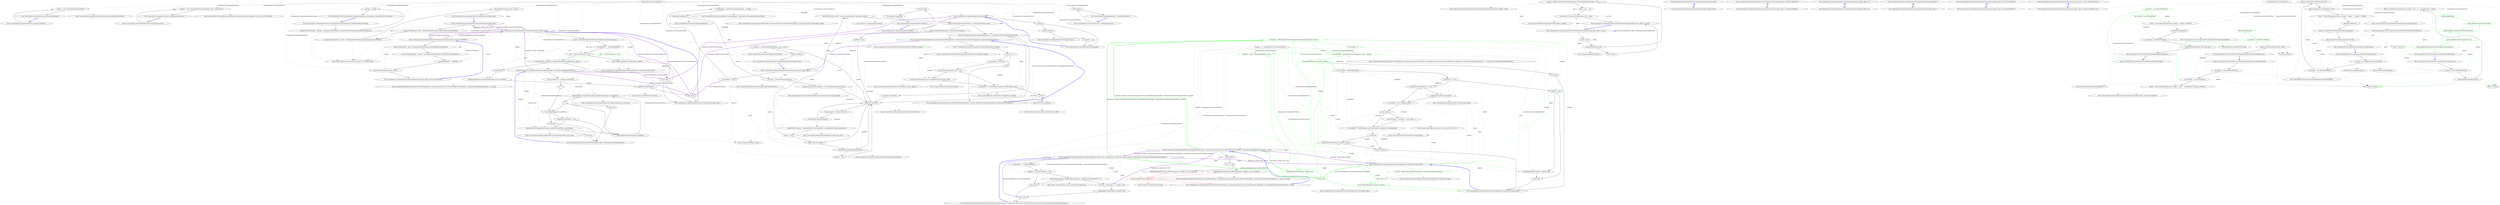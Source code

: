 digraph  {
n118 [label="CommandLine.CommandLineParser", span=""];
n0 [label="Entry CommandLine.CommandLineParser.CommandLineParser()", span="46-46", cluster="CommandLine.CommandLineParser.CommandLineParser()"];
n1 [label="_settings = new CommandLineParserSettings()", span="48-48", cluster="CommandLine.CommandLineParser.CommandLineParser()"];
n2 [label="Exit CommandLine.CommandLineParser.CommandLineParser()", span="46-46", cluster="CommandLine.CommandLineParser.CommandLineParser()"];
n3 [label="Entry CommandLine.CommandLineParserSettings.CommandLineParserSettings()", span="52-52", cluster="CommandLine.CommandLineParserSettings.CommandLineParserSettings()"];
n4 [label="Entry CommandLine.CommandLineParser.CommandLineParser(bool)", span="52-52", cluster="CommandLine.CommandLineParser.CommandLineParser(bool)"];
n5 [label="_settings = new CommandLineParserSettings(false, false, Console.Error)", span="54-54", cluster="CommandLine.CommandLineParser.CommandLineParser(bool)"];
n6 [label="Exit CommandLine.CommandLineParser.CommandLineParser(bool)", span="52-52", cluster="CommandLine.CommandLineParser.CommandLineParser(bool)"];
n7 [label="Entry CommandLine.CommandLineParserSettings.CommandLineParserSettings(bool, bool, System.IO.TextWriter)", span="112-112", cluster="CommandLine.CommandLineParserSettings.CommandLineParserSettings(bool, bool, System.IO.TextWriter)"];
n8 [label="Entry CommandLine.CommandLineParser.CommandLineParser(CommandLine.CommandLineParserSettings)", span="63-63", cluster="CommandLine.CommandLineParser.CommandLineParser(CommandLine.CommandLineParserSettings)"];
n9 [label="Assumes.NotNull(settings, ''settings'', SR.ArgumentNullException_CommandLineParserSettingsInstanceCannotBeNull)", span="65-65", cluster="CommandLine.CommandLineParser.CommandLineParser(CommandLine.CommandLineParserSettings)"];
n10 [label="_settings = settings", span="66-66", cluster="CommandLine.CommandLineParser.CommandLineParser(CommandLine.CommandLineParserSettings)"];
n12 [label="Entry CommandLine.Internal.Assumes.NotNull<T>(T, string, string)", span="52-52", cluster="CommandLine.Internal.Assumes.NotNull<T>(T, string, string)"];
n11 [label="Exit CommandLine.CommandLineParser.CommandLineParser(CommandLine.CommandLineParserSettings)", span="63-63", cluster="CommandLine.CommandLineParser.CommandLineParser(CommandLine.CommandLineParserSettings)"];
n13 [label="Entry CommandLine.CommandLineParser.ParseArguments(string[], object)", span="87-87", cluster="CommandLine.CommandLineParser.ParseArguments(string[], object)"];
n14 [label="Assumes.NotNull(args, ''args'', SR.ArgumentNullException_ArgsStringArrayCannotBeNull)", span="89-89", cluster="CommandLine.CommandLineParser.ParseArguments(string[], object)"];
n15 [label="Assumes.NotNull(options, ''options'', SR.ArgumentNullException_OptionsInstanceCannotBeNull)", span="90-90", cluster="CommandLine.CommandLineParser.ParseArguments(string[], object)"];
n16 [label="return DoParseArguments(args, options);", span="92-92", cluster="CommandLine.CommandLineParser.ParseArguments(string[], object)"];
n17 [label="Exit CommandLine.CommandLineParser.ParseArguments(string[], object)", span="87-87", cluster="CommandLine.CommandLineParser.ParseArguments(string[], object)"];
n18 [label="Entry CommandLine.CommandLineParser.DoParseArguments(string[], object)", span="117-117", cluster="CommandLine.CommandLineParser.DoParseArguments(string[], object)"];
n19 [label="Entry CommandLine.CommandLineParser.ParseArguments(string[], object, System.IO.TextWriter)", span="108-108", cluster="CommandLine.CommandLineParser.ParseArguments(string[], object, System.IO.TextWriter)"];
n20 [label="Assumes.NotNull(args, ''args'', SR.ArgumentNullException_ArgsStringArrayCannotBeNull)", span="110-110", cluster="CommandLine.CommandLineParser.ParseArguments(string[], object, System.IO.TextWriter)"];
n21 [label="Assumes.NotNull(options, ''options'', SR.ArgumentNullException_OptionsInstanceCannotBeNull)", span="111-111", cluster="CommandLine.CommandLineParser.ParseArguments(string[], object, System.IO.TextWriter)"];
n22 [label="_settings.HelpWriter = helpWriter", span="113-113", cluster="CommandLine.CommandLineParser.ParseArguments(string[], object, System.IO.TextWriter)"];
n23 [label="return DoParseArguments(args, options);", span="114-114", cluster="CommandLine.CommandLineParser.ParseArguments(string[], object, System.IO.TextWriter)"];
n24 [label="Exit CommandLine.CommandLineParser.ParseArguments(string[], object, System.IO.TextWriter)", span="108-108", cluster="CommandLine.CommandLineParser.ParseArguments(string[], object, System.IO.TextWriter)"];
n25 [label="var pair = ReflectionUtil.RetrieveMethod<HelpOptionAttribute>(options)", span="119-119", cluster="CommandLine.CommandLineParser.DoParseArguments(string[], object)"];
n28 [label="ParseHelp(args, pair.Right) || !DoParseArgumentsUsingVerbs(args, options)", span="125-125", cluster="CommandLine.CommandLineParser.DoParseArguments(string[], object)"];
n30 [label="HelpOptionAttribute.InvokeMethod(options, pair, out helpText)", span="128-128", cluster="CommandLine.CommandLineParser.DoParseArguments(string[], object)"];
n34 [label="return DoParseArgumentsUsingVerbs(args, options);", span="135-135", cluster="CommandLine.CommandLineParser.DoParseArguments(string[], object)"];
n26 [label="var helpWriter = _settings.HelpWriter", span="120-120", cluster="CommandLine.CommandLineParser.DoParseArguments(string[], object)"];
n36 [label="Entry CommandLine.Internal.ReflectionUtil.RetrieveMethod<TAttribute>(object)", span="70-70", cluster="CommandLine.Internal.ReflectionUtil.RetrieveMethod<TAttribute>(object)"];
n27 [label="pair != null && helpWriter != null", span="122-122", cluster="CommandLine.CommandLineParser.DoParseArguments(string[], object)"];
n31 [label="helpWriter.Write(helpText)", span="129-129", cluster="CommandLine.CommandLineParser.DoParseArguments(string[], object)"];
n29 [label="string helpText", span="127-127", cluster="CommandLine.CommandLineParser.DoParseArguments(string[], object)"];
n33 [label="return true;", span="132-132", cluster="CommandLine.CommandLineParser.DoParseArguments(string[], object)"];
n37 [label="Entry CommandLine.CommandLineParser.ParseHelp(string[], CommandLine.HelpOptionAttribute)", span="180-180", cluster="CommandLine.CommandLineParser.ParseHelp(string[], CommandLine.HelpOptionAttribute)"];
n38 [label="Entry CommandLine.CommandLineParser.DoParseArgumentsUsingVerbs(string[], object)", span="58-58", cluster="CommandLine.CommandLineParser.DoParseArgumentsUsingVerbs(string[], object)"];
n39 [label="Entry CommandLine.HelpOptionAttribute.InvokeMethod(object, CommandLine.Internal.Pair<System.Reflection.MethodInfo, CommandLine.HelpOptionAttribute>, out string)", span="103-103", cluster="CommandLine.HelpOptionAttribute.InvokeMethod(object, CommandLine.Internal.Pair<System.Reflection.MethodInfo, CommandLine.HelpOptionAttribute>, out string)"];
n32 [label="return false;", span="130-130", cluster="CommandLine.CommandLineParser.DoParseArguments(string[], object)"];
n40 [label="Entry System.IO.TextWriter.Write(string)", span="0-0", cluster="System.IO.TextWriter.Write(string)"];
n35 [label="Exit CommandLine.CommandLineParser.DoParseArguments(string[], object)", span="117-117", cluster="CommandLine.CommandLineParser.DoParseArguments(string[], object)"];
n41 [label="Entry CommandLine.CommandLineParser.DoParseArgumentsCore(string[], object)", span="138-138", cluster="CommandLine.CommandLineParser.DoParseArgumentsCore(string[], object)"];
n42 [label="bool hadError = false", span="140-140", cluster="CommandLine.CommandLineParser.DoParseArgumentsCore(string[], object)"];
n43 [label="var optionMap = OptionInfo.CreateMap(options, _settings)", span="141-141", cluster="CommandLine.CommandLineParser.DoParseArgumentsCore(string[], object)"];
n45 [label="var target = new TargetWrapper(options)", span="143-143", cluster="CommandLine.CommandLineParser.DoParseArgumentsCore(string[], object)"];
n46 [label="IArgumentEnumerator arguments = new StringArrayEnumerator(args)", span="145-145", cluster="CommandLine.CommandLineParser.DoParseArgumentsCore(string[], object)"];
n52 [label="Internal.ParserState result = parser.Parse(arguments, optionMap, options)", span="154-154", cluster="CommandLine.CommandLineParser.DoParseArgumentsCore(string[], object)"];
n54 [label="SetParserStateIfNeeded(options, parser.PostParsingState)", span="157-157", cluster="CommandLine.CommandLineParser.DoParseArgumentsCore(string[], object)"];
n61 [label="hadError |= !optionMap.EnforceRules()", span="175-175", cluster="CommandLine.CommandLineParser.DoParseArgumentsCore(string[], object)"];
n44 [label="optionMap.SetDefaults()", span="142-142", cluster="CommandLine.CommandLineParser.DoParseArgumentsCore(string[], object)"];
n64 [label="Entry CommandLine.Internal.OptionInfo.CreateMap(object, CommandLine.CommandLineParserSettings)", span="73-73", cluster="CommandLine.Internal.OptionInfo.CreateMap(object, CommandLine.CommandLineParserSettings)"];
n65 [label="Entry CommandLine.Internal.OptionMap.SetDefaults()", span="120-120", cluster="CommandLine.Internal.OptionMap.SetDefaults()"];
n66 [label="Entry CommandLine.Internal.TargetWrapper.TargetWrapper(object)", span="43-43", cluster="CommandLine.Internal.TargetWrapper.TargetWrapper(object)"];
n58 [label="target.IsValueListDefined", span="165-165", cluster="CommandLine.CommandLineParser.DoParseArgumentsCore(string[], object)"];
n59 [label="!target.AddValueItemIfAllowed(argument)", span="167-167", cluster="CommandLine.CommandLineParser.DoParseArgumentsCore(string[], object)"];
n47 [label="arguments.MoveNext()", span="146-146", cluster="CommandLine.CommandLineParser.DoParseArgumentsCore(string[], object)"];
n67 [label="Entry CommandLine.Internal.StringArrayEnumerator.StringArrayEnumerator(string[])", span="47-47", cluster="CommandLine.Internal.StringArrayEnumerator.StringArrayEnumerator(string[])"];
n48 [label="string argument = arguments.Current", span="148-148", cluster="CommandLine.CommandLineParser.DoParseArgumentsCore(string[], object)"];
n57 [label="arguments.MoveNext()", span="163-163", cluster="CommandLine.CommandLineParser.DoParseArgumentsCore(string[], object)"];
n68 [label="Entry CommandLine.Internal.IArgumentEnumerator.MoveNext()", span="48-48", cluster="CommandLine.Internal.IArgumentEnumerator.MoveNext()"];
n49 [label="!string.IsNullOrEmpty(argument)", span="149-149", cluster="CommandLine.CommandLineParser.DoParseArgumentsCore(string[], object)"];
n50 [label="ArgumentParser parser = ArgumentParser.Create(argument, _settings.IgnoreUnknownArguments)", span="151-151", cluster="CommandLine.CommandLineParser.DoParseArgumentsCore(string[], object)"];
n69 [label="Entry string.IsNullOrEmpty(string)", span="0-0", cluster="string.IsNullOrEmpty(string)"];
n51 [label="parser != null", span="152-152", cluster="CommandLine.CommandLineParser.DoParseArgumentsCore(string[], object)"];
n70 [label="Entry CommandLine.Internal.ArgumentParser.Create(string, bool)", span="57-57", cluster="CommandLine.Internal.ArgumentParser.Create(string, bool)"];
n53 [label="(result & Internal.ParserState.Failure) == Internal.ParserState.Failure", span="155-155", cluster="CommandLine.CommandLineParser.DoParseArgumentsCore(string[], object)"];
n71 [label="Entry CommandLine.Internal.ArgumentParser.Parse(CommandLine.Internal.IArgumentEnumerator, CommandLine.Internal.OptionMap, object)", span="48-48", cluster="CommandLine.Internal.ArgumentParser.Parse(CommandLine.Internal.IArgumentEnumerator, CommandLine.Internal.OptionMap, object)"];
n56 [label="(result & Internal.ParserState.MoveOnNextElement) == Internal.ParserState.MoveOnNextElement", span="162-162", cluster="CommandLine.CommandLineParser.DoParseArgumentsCore(string[], object)"];
n55 [label="hadError = true", span="158-158", cluster="CommandLine.CommandLineParser.DoParseArgumentsCore(string[], object)"];
n72 [label="Entry CommandLine.CommandLineParser.SetParserStateIfNeeded(object, System.Collections.Generic.IEnumerable<CommandLine.ParsingError>)", span="206-206", cluster="CommandLine.CommandLineParser.SetParserStateIfNeeded(object, System.Collections.Generic.IEnumerable<CommandLine.ParsingError>)"];
n60 [label="hadError = true", span="169-169", cluster="CommandLine.CommandLineParser.DoParseArgumentsCore(string[], object)"];
n73 [label="Entry CommandLine.Internal.TargetWrapper.AddValueItemIfAllowed(string)", span="55-55", cluster="CommandLine.Internal.TargetWrapper.AddValueItemIfAllowed(string)"];
n62 [label="return !hadError;", span="177-177", cluster="CommandLine.CommandLineParser.DoParseArgumentsCore(string[], object)"];
n74 [label="Entry CommandLine.Internal.OptionMap.EnforceRules()", span="115-115", cluster="CommandLine.Internal.OptionMap.EnforceRules()"];
n63 [label="Exit CommandLine.CommandLineParser.DoParseArgumentsCore(string[], object)", span="138-138", cluster="CommandLine.CommandLineParser.DoParseArgumentsCore(string[], object)"];
n75 [label="bool caseSensitive = _settings.CaseSensitive", span="182-182", cluster="CommandLine.CommandLineParser.ParseHelp(string[], CommandLine.HelpOptionAttribute)"];
n77 [label="i < args.Length", span="184-184", cluster="CommandLine.CommandLineParser.ParseHelp(string[], CommandLine.HelpOptionAttribute)"];
n78 [label="helpOption.ShortName != null", span="186-186", cluster="CommandLine.CommandLineParser.ParseHelp(string[], CommandLine.HelpOptionAttribute)"];
n79 [label="ArgumentParser.CompareShort(args[i], helpOption.ShortName, caseSensitive)", span="188-188", cluster="CommandLine.CommandLineParser.ParseHelp(string[], CommandLine.HelpOptionAttribute)"];
n81 [label="!string.IsNullOrEmpty(helpOption.LongName)", span="194-194", cluster="CommandLine.CommandLineParser.ParseHelp(string[], CommandLine.HelpOptionAttribute)"];
n82 [label="ArgumentParser.CompareLong(args[i], helpOption.LongName, caseSensitive)", span="196-196", cluster="CommandLine.CommandLineParser.ParseHelp(string[], CommandLine.HelpOptionAttribute)"];
n76 [label="int i = 0", span="184-184", cluster="CommandLine.CommandLineParser.ParseHelp(string[], CommandLine.HelpOptionAttribute)"];
n84 [label="i++", span="184-184", cluster="CommandLine.CommandLineParser.ParseHelp(string[], CommandLine.HelpOptionAttribute)"];
n85 [label="return false;", span="203-203", cluster="CommandLine.CommandLineParser.ParseHelp(string[], CommandLine.HelpOptionAttribute)"];
n80 [label="return true;", span="190-190", cluster="CommandLine.CommandLineParser.ParseHelp(string[], CommandLine.HelpOptionAttribute)"];
n87 [label="Entry CommandLine.Internal.ArgumentParser.CompareShort(string, char?, bool)", span="99-99", cluster="CommandLine.Internal.ArgumentParser.CompareShort(string, char?, bool)"];
n83 [label="return true;", span="198-198", cluster="CommandLine.CommandLineParser.ParseHelp(string[], CommandLine.HelpOptionAttribute)"];
n88 [label="Entry CommandLine.Internal.ArgumentParser.CompareLong(string, string, bool)", span="104-104", cluster="CommandLine.Internal.ArgumentParser.CompareLong(string, string, bool)"];
n86 [label="Exit CommandLine.CommandLineParser.ParseHelp(string[], CommandLine.HelpOptionAttribute)", span="180-180", cluster="CommandLine.CommandLineParser.ParseHelp(string[], CommandLine.HelpOptionAttribute)"];
n89 [label="var list = ReflectionUtil.RetrievePropertyList<ParserStateAttribute>(options)", span="208-208", cluster="CommandLine.CommandLineParser.SetParserStateIfNeeded(object, System.Collections.Generic.IEnumerable<CommandLine.ParsingError>)"];
n93 [label="property.GetValue(options, null) == null", span="215-215", cluster="CommandLine.CommandLineParser.SetParserStateIfNeeded(object, System.Collections.Generic.IEnumerable<CommandLine.ParsingError>)"];
n94 [label="property.SetValue(options, new CommandLine.ParserState(), null)", span="218-218", cluster="CommandLine.CommandLineParser.SetParserStateIfNeeded(object, System.Collections.Generic.IEnumerable<CommandLine.ParsingError>)"];
n95 [label="var parserState = (IParserState) property.GetValue(options, null)", span="220-220", cluster="CommandLine.CommandLineParser.SetParserStateIfNeeded(object, System.Collections.Generic.IEnumerable<CommandLine.ParsingError>)"];
n96 [label=errors, span="221-221", cluster="CommandLine.CommandLineParser.SetParserStateIfNeeded(object, System.Collections.Generic.IEnumerable<CommandLine.ParsingError>)"];
n90 [label="list.Count == 0", span="209-209", cluster="CommandLine.CommandLineParser.SetParserStateIfNeeded(object, System.Collections.Generic.IEnumerable<CommandLine.ParsingError>)"];
n99 [label="Entry CommandLine.Internal.ReflectionUtil.RetrievePropertyList<TAttribute>(object)", span="43-43", cluster="CommandLine.Internal.ReflectionUtil.RetrievePropertyList<TAttribute>(object)"];
n92 [label="var property = list[0].Left", span="213-213", cluster="CommandLine.CommandLineParser.SetParserStateIfNeeded(object, System.Collections.Generic.IEnumerable<CommandLine.ParsingError>)"];
n91 [label="return;", span="211-211", cluster="CommandLine.CommandLineParser.SetParserStateIfNeeded(object, System.Collections.Generic.IEnumerable<CommandLine.ParsingError>)"];
n100 [label="Entry System.Reflection.PropertyInfo.GetValue(object, object[])", span="0-0", cluster="System.Reflection.PropertyInfo.GetValue(object, object[])"];
n101 [label="Entry CommandLine.ParserState.ParserState()", span="47-47", cluster="CommandLine.ParserState.ParserState()"];
n102 [label="Entry System.Reflection.PropertyInfo.SetValue(object, object, object[])", span="0-0", cluster="System.Reflection.PropertyInfo.SetValue(object, object, object[])"];
n97 [label="parserState.Errors.Add(error)", span="223-223", cluster="CommandLine.CommandLineParser.SetParserStateIfNeeded(object, System.Collections.Generic.IEnumerable<CommandLine.ParsingError>)"];
n98 [label="Exit CommandLine.CommandLineParser.SetParserStateIfNeeded(object, System.Collections.Generic.IEnumerable<CommandLine.ParsingError>)", span="206-206", cluster="CommandLine.CommandLineParser.SetParserStateIfNeeded(object, System.Collections.Generic.IEnumerable<CommandLine.ParsingError>)"];
n103 [label="Entry System.Collections.Generic.ICollection<T>.Add(T)", span="0-0", cluster="System.Collections.Generic.ICollection<T>.Add(T)"];
n104 [label="Entry CommandLine.CommandLineParser.Dispose()", span="227-227", cluster="CommandLine.CommandLineParser.Dispose()"];
n105 [label="Dispose(true)", span="229-229", cluster="CommandLine.CommandLineParser.Dispose()"];
n106 [label="GC.SuppressFinalize(this)", span="231-231", cluster="CommandLine.CommandLineParser.Dispose()"];
n108 [label="Entry CommandLine.CommandLineParser.Dispose(bool)", span="234-234", cluster="CommandLine.CommandLineParser.Dispose(bool)"];
n107 [label="Exit CommandLine.CommandLineParser.Dispose()", span="227-227", cluster="CommandLine.CommandLineParser.Dispose()"];
n109 [label="Entry System.GC.SuppressFinalize(object)", span="0-0", cluster="System.GC.SuppressFinalize(object)"];
n110 [label="!_disposed", span="236-236", cluster="CommandLine.CommandLineParser.Dispose(bool)"];
n111 [label="_settings.Dispose()", span="238-238", cluster="CommandLine.CommandLineParser.Dispose(bool)"];
n113 [label="Exit CommandLine.CommandLineParser.Dispose(bool)", span="234-234", cluster="CommandLine.CommandLineParser.Dispose(bool)"];
n112 [label="_disposed = true", span="239-239", cluster="CommandLine.CommandLineParser.Dispose(bool)"];
n114 [label="Entry CommandLine.CommandLineParserSettings.Dispose()", span="167-167", cluster="CommandLine.CommandLineParserSettings.Dispose()"];
n115 [label="Entry CommandLine.CommandLineParser.~CommandLineParser()", span="243-243", cluster="CommandLine.CommandLineParser.~CommandLineParser()"];
n116 [label="Dispose(false)", span="245-245", cluster="CommandLine.CommandLineParser.~CommandLineParser()"];
n117 [label="Exit CommandLine.CommandLineParser.~CommandLineParser()", span="243-243", cluster="CommandLine.CommandLineParser.~CommandLineParser()"];
d27 [label="pair != null && helpWriter != null", span="122-122", cluster="CommandLine.CommandLineParser.DoParseArguments(string[], object)", color=green, community=0];
m0_41 [label="Entry CommandLine.CommandLineParser.DisplayHelpVerbText(object, CommandLine.Internal.Pair<System.Reflection.MethodInfo, CommandLine.HelpVerbOptionAttribute>, string)", span="127-127", cluster="CommandLine.CommandLineParser.DisplayHelpVerbText(object, CommandLine.Internal.Pair<System.Reflection.MethodInfo, CommandLine.HelpVerbOptionAttribute>, string)", file="CommandLineParser.Verbs.cs"];
m0_56 [label="string helpText", span="129-129", cluster="CommandLine.CommandLineParser.DisplayHelpVerbText(object, CommandLine.Internal.Pair<System.Reflection.MethodInfo, CommandLine.HelpVerbOptionAttribute>, string)", file="CommandLineParser.Verbs.cs"];
m0_57 [label="verb == null", span="130-130", cluster="CommandLine.CommandLineParser.DisplayHelpVerbText(object, CommandLine.Internal.Pair<System.Reflection.MethodInfo, CommandLine.HelpVerbOptionAttribute>, string)", file="CommandLineParser.Verbs.cs"];
m0_58 [label="HelpVerbOptionAttribute.InvokeMethod(options, helpInfo, null, out helpText)", span="132-132", cluster="CommandLine.CommandLineParser.DisplayHelpVerbText(object, CommandLine.Internal.Pair<System.Reflection.MethodInfo, CommandLine.HelpVerbOptionAttribute>, string)", file="CommandLineParser.Verbs.cs"];
m0_59 [label="HelpVerbOptionAttribute.InvokeMethod(options, helpInfo, verb, out helpText)", span="136-136", cluster="CommandLine.CommandLineParser.DisplayHelpVerbText(object, CommandLine.Internal.Pair<System.Reflection.MethodInfo, CommandLine.HelpVerbOptionAttribute>, string)", file="CommandLineParser.Verbs.cs"];
m0_60 [label="_settings.HelpWriter.Write(helpText)", span="138-138", cluster="CommandLine.CommandLineParser.DisplayHelpVerbText(object, CommandLine.Internal.Pair<System.Reflection.MethodInfo, CommandLine.HelpVerbOptionAttribute>, string)", color=red, community=0, file="CommandLineParser.Verbs.cs"];
m0_61 [label="Exit CommandLine.CommandLineParser.DisplayHelpVerbText(object, CommandLine.Internal.Pair<System.Reflection.MethodInfo, CommandLine.HelpVerbOptionAttribute>, string)", span="127-127", cluster="CommandLine.CommandLineParser.DisplayHelpVerbText(object, CommandLine.Internal.Pair<System.Reflection.MethodInfo, CommandLine.HelpVerbOptionAttribute>, string)", file="CommandLineParser.Verbs.cs"];
m0_45 [label="Entry CommandLine.Internal.OptionInfo.CreateInstance(object)", span="58-58", cluster="CommandLine.Internal.OptionInfo.CreateInstance(object)", file="CommandLineParser.Verbs.cs"];
m0_55 [label="Entry string.Compare(string, string, System.StringComparison)", span="0-0", cluster="string.Compare(string, string, System.StringComparison)", file="CommandLineParser.Verbs.cs"];
m0_9 [label="Entry CommandLine.Internal.ReflectionUtil.RetrieveOptionProperty<TAttribute>(object, string)", span="151-151", cluster="CommandLine.Internal.ReflectionUtil.RetrieveOptionProperty<TAttribute>(object, string)", file="CommandLineParser.Verbs.cs"];
m0_42 [label="Entry CommandLine.Internal.OptionInfo.CreateMap(object, System.Collections.Generic.IList<CommandLine.Internal.Pair<System.Reflection.PropertyInfo, CommandLine.VerbOptionAttribute>>, CommandLine.CommandLineParserSettings)", span="73-73", cluster="CommandLine.Internal.OptionInfo.CreateMap(object, System.Collections.Generic.IList<CommandLine.Internal.Pair<System.Reflection.PropertyInfo, CommandLine.VerbOptionAttribute>>, CommandLine.CommandLineParserSettings)", file="CommandLineParser.Verbs.cs"];
m0_11 [label="Entry CommandLine.CommandLineParser.DoParseArgumentsUsingVerbs(string[], object)", span="58-58", cluster="CommandLine.CommandLineParser.DoParseArgumentsUsingVerbs(string[], object)", file="CommandLineParser.Verbs.cs"];
m0_12 [label="var verbs = ReflectionUtil.RetrievePropertyList<VerbOptionAttribute>(options)", span="60-60", cluster="CommandLine.CommandLineParser.DoParseArgumentsUsingVerbs(string[], object)", file="CommandLineParser.Verbs.cs", color=green, community=0];
m0_14 [label="return DoParseArgumentsCore(args, options);", span="64-64", cluster="CommandLine.CommandLineParser.DoParseArgumentsUsingVerbs(string[], object)", file="CommandLineParser.Verbs.cs", color=green, community=0];
m0_15 [label="var helpInfo = ReflectionUtil.RetrieveMethod<HelpVerbOptionAttribute>(options)", span="66-66", cluster="CommandLine.CommandLineParser.DoParseArgumentsUsingVerbs(string[], object)", file="CommandLineParser.Verbs.cs", color=green, community=0];
m0_16 [label="args.Length == 0", span="67-67", cluster="CommandLine.CommandLineParser.DoParseArgumentsUsingVerbs(string[], object)", file="CommandLineParser.Verbs.cs", color=green, community=0];
m0_18 [label="DisplayHelpVerbText(options, helpInfo, null)", span="71-71", cluster="CommandLine.CommandLineParser.DoParseArgumentsUsingVerbs(string[], object)", file="CommandLineParser.Verbs.cs", color=green, community=0];
m0_20 [label="var optionMap = OptionInfo.CreateMap(options, verbs, _settings)", span="75-75", cluster="CommandLine.CommandLineParser.DoParseArgumentsUsingVerbs(string[], object)", file="CommandLineParser.Verbs.cs", color=green, community=0];
m0_21 [label="TryParseHelpVerb(args, options, helpInfo)", span="77-77", cluster="CommandLine.CommandLineParser.DoParseArgumentsUsingVerbs(string[], object)", file="CommandLineParser.Verbs.cs", color=green, community=0];
m0_23 [label="var verbOption = optionMap[args[0]]", span="82-82", cluster="CommandLine.CommandLineParser.DoParseArgumentsUsingVerbs(string[], object)", file="CommandLineParser.Verbs.cs"];
m0_26 [label="DisplayHelpVerbText(options, helpInfo, null)", span="88-88", cluster="CommandLine.CommandLineParser.DoParseArgumentsUsingVerbs(string[], object)", file="CommandLineParser.Verbs.cs"];
m0_28 [label="verbOption.GetValue(options) == null", span="92-92", cluster="CommandLine.CommandLineParser.DoParseArgumentsUsingVerbs(string[], object)", file="CommandLineParser.Verbs.cs"];
m0_29 [label="verbOption.CreateInstance(options)", span="95-95", cluster="CommandLine.CommandLineParser.DoParseArgumentsUsingVerbs(string[], object)", file="CommandLineParser.Verbs.cs"];
m0_30 [label="var verbArgs = new string[args.Length - 1]", span="97-97", cluster="CommandLine.CommandLineParser.DoParseArgumentsUsingVerbs(string[], object)", file="CommandLineParser.Verbs.cs"];
m0_31 [label="args.Length > 1", span="98-98", cluster="CommandLine.CommandLineParser.DoParseArgumentsUsingVerbs(string[], object)", file="CommandLineParser.Verbs.cs"];
m0_32 [label="Array.Copy(args, 1, verbArgs, 0, args.Length - 1)", span="100-100", cluster="CommandLine.CommandLineParser.DoParseArgumentsUsingVerbs(string[], object)", file="CommandLineParser.Verbs.cs"];
m0_33 [label="var verbResult = DoParseArgumentsCore(verbArgs, verbOption.GetValue(options))", span="102-102", cluster="CommandLine.CommandLineParser.DoParseArgumentsUsingVerbs(string[], object)", file="CommandLineParser.Verbs.cs"];
m0_35 [label="DisplayHelpVerbText(options, helpInfo, args[0])", span="106-106", cluster="CommandLine.CommandLineParser.DoParseArgumentsUsingVerbs(string[], object)", file="CommandLineParser.Verbs.cs"];
m0_13 [label="verbs.Count == 0", span="61-61", cluster="CommandLine.CommandLineParser.DoParseArgumentsUsingVerbs(string[], object)", file="CommandLineParser.Verbs.cs", color=green, community=0];
m0_17 [label="helpInfo != null || _settings.HelpWriter != null", span="69-69", cluster="CommandLine.CommandLineParser.DoParseArgumentsUsingVerbs(string[], object)", file="CommandLineParser.Verbs.cs", color=green, community=0];
m0_25 [label="helpInfo != null", span="86-86", cluster="CommandLine.CommandLineParser.DoParseArgumentsUsingVerbs(string[], object)", file="CommandLineParser.Verbs.cs"];
m0_19 [label="return false;", span="73-73", cluster="CommandLine.CommandLineParser.DoParseArgumentsUsingVerbs(string[], object)", file="CommandLineParser.Verbs.cs", color=green, community=0];
m0_22 [label="return false;", span="80-80", cluster="CommandLine.CommandLineParser.DoParseArgumentsUsingVerbs(string[], object)", file="CommandLineParser.Verbs.cs"];
m0_24 [label="verbOption == null", span="84-84", cluster="CommandLine.CommandLineParser.DoParseArgumentsUsingVerbs(string[], object)", file="CommandLineParser.Verbs.cs"];
m0_27 [label="return false;", span="90-90", cluster="CommandLine.CommandLineParser.DoParseArgumentsUsingVerbs(string[], object)", file="CommandLineParser.Verbs.cs"];
m0_34 [label="!verbResult", span="103-103", cluster="CommandLine.CommandLineParser.DoParseArgumentsUsingVerbs(string[], object)", file="CommandLineParser.Verbs.cs"];
m0_36 [label="return verbResult;", span="108-108", cluster="CommandLine.CommandLineParser.DoParseArgumentsUsingVerbs(string[], object)", file="CommandLineParser.Verbs.cs"];
m0_37 [label="Exit CommandLine.CommandLineParser.DoParseArgumentsUsingVerbs(string[], object)", span="58-58", cluster="CommandLine.CommandLineParser.DoParseArgumentsUsingVerbs(string[], object)", file="CommandLineParser.Verbs.cs"];
m0_43 [label="Entry CommandLine.CommandLineParser.TryParseHelpVerb(string[], object, CommandLine.Internal.Pair<System.Reflection.MethodInfo, CommandLine.HelpVerbOptionAttribute>)", span="111-111", cluster="CommandLine.CommandLineParser.TryParseHelpVerb(string[], object, CommandLine.Internal.Pair<System.Reflection.MethodInfo, CommandLine.HelpVerbOptionAttribute>)", file="CommandLineParser.Verbs.cs"];
m0_47 [label="var helpWriter = _settings.HelpWriter", span="113-113", cluster="CommandLine.CommandLineParser.TryParseHelpVerb(string[], object, CommandLine.Internal.Pair<System.Reflection.MethodInfo, CommandLine.HelpVerbOptionAttribute>)", file="CommandLineParser.Verbs.cs"];
m0_48 [label="helpInfo != null && helpWriter != null", span="114-114", cluster="CommandLine.CommandLineParser.TryParseHelpVerb(string[], object, CommandLine.Internal.Pair<System.Reflection.MethodInfo, CommandLine.HelpVerbOptionAttribute>)", file="CommandLineParser.Verbs.cs"];
m0_49 [label="string.Compare(args[0], helpInfo.Right.LongName, _settings.StringComparison) == 0", span="116-116", cluster="CommandLine.CommandLineParser.TryParseHelpVerb(string[], object, CommandLine.Internal.Pair<System.Reflection.MethodInfo, CommandLine.HelpVerbOptionAttribute>)", file="CommandLineParser.Verbs.cs"];
m0_50 [label="var verb = args.Length > 1 ? args[1] : null", span="119-119", cluster="CommandLine.CommandLineParser.TryParseHelpVerb(string[], object, CommandLine.Internal.Pair<System.Reflection.MethodInfo, CommandLine.HelpVerbOptionAttribute>)", file="CommandLineParser.Verbs.cs"];
m0_51 [label="DisplayHelpVerbText(options, helpInfo, verb)", span="120-120", cluster="CommandLine.CommandLineParser.TryParseHelpVerb(string[], object, CommandLine.Internal.Pair<System.Reflection.MethodInfo, CommandLine.HelpVerbOptionAttribute>)", file="CommandLineParser.Verbs.cs"];
m0_53 [label="return false;", span="124-124", cluster="CommandLine.CommandLineParser.TryParseHelpVerb(string[], object, CommandLine.Internal.Pair<System.Reflection.MethodInfo, CommandLine.HelpVerbOptionAttribute>)", file="CommandLineParser.Verbs.cs"];
m0_52 [label="return true;", span="121-121", cluster="CommandLine.CommandLineParser.TryParseHelpVerb(string[], object, CommandLine.Internal.Pair<System.Reflection.MethodInfo, CommandLine.HelpVerbOptionAttribute>)", file="CommandLineParser.Verbs.cs"];
m0_54 [label="Exit CommandLine.CommandLineParser.TryParseHelpVerb(string[], object, CommandLine.Internal.Pair<System.Reflection.MethodInfo, CommandLine.HelpVerbOptionAttribute>)", span="111-111", cluster="CommandLine.CommandLineParser.TryParseHelpVerb(string[], object, CommandLine.Internal.Pair<System.Reflection.MethodInfo, CommandLine.HelpVerbOptionAttribute>)", file="CommandLineParser.Verbs.cs"];
m0_8 [label="Entry string.IsNullOrEmpty(string)", span="0-0", cluster="string.IsNullOrEmpty(string)", file="CommandLineParser.Verbs.cs"];
m0_38 [label="Entry CommandLine.Internal.ReflectionUtil.RetrievePropertyList<TAttribute>(object)", span="43-43", cluster="CommandLine.Internal.ReflectionUtil.RetrievePropertyList<TAttribute>(object)", file="CommandLineParser.Verbs.cs"];
m0_0 [label="Entry CommandLine.CommandLineParser.GetVerbOptionsInstanceByName(string, object, out bool)", span="46-46", cluster="CommandLine.CommandLineParser.GetVerbOptionsInstanceByName(string, object, out bool)", file="CommandLineParser.Verbs.cs"];
m0_1 [label="found = false", span="48-48", cluster="CommandLine.CommandLineParser.GetVerbOptionsInstanceByName(string, object, out bool)", file="CommandLineParser.Verbs.cs"];
m0_2 [label="string.IsNullOrEmpty(verb)", span="49-49", cluster="CommandLine.CommandLineParser.GetVerbOptionsInstanceByName(string, object, out bool)", file="CommandLineParser.Verbs.cs"];
m0_3 [label="return target;", span="51-51", cluster="CommandLine.CommandLineParser.GetVerbOptionsInstanceByName(string, object, out bool)", file="CommandLineParser.Verbs.cs"];
m0_4 [label="var pair = ReflectionUtil.RetrieveOptionProperty<VerbOptionAttribute>(target, verb)", span="53-53", cluster="CommandLine.CommandLineParser.GetVerbOptionsInstanceByName(string, object, out bool)", file="CommandLineParser.Verbs.cs"];
m0_6 [label="return found ? pair.Left.GetValue(target, null) : target;", span="55-55", cluster="CommandLine.CommandLineParser.GetVerbOptionsInstanceByName(string, object, out bool)", file="CommandLineParser.Verbs.cs"];
m0_5 [label="found = pair != null", span="54-54", cluster="CommandLine.CommandLineParser.GetVerbOptionsInstanceByName(string, object, out bool)", file="CommandLineParser.Verbs.cs"];
m0_7 [label="Exit CommandLine.CommandLineParser.GetVerbOptionsInstanceByName(string, object, out bool)", span="46-46", cluster="CommandLine.CommandLineParser.GetVerbOptionsInstanceByName(string, object, out bool)", file="CommandLineParser.Verbs.cs"];
m0_46 [label="Entry System.Array.Copy(System.Array, int, System.Array, int, int)", span="0-0", cluster="System.Array.Copy(System.Array, int, System.Array, int, int)", file="CommandLineParser.Verbs.cs"];
m0_39 [label="Entry CommandLine.CommandLineParser.DoParseArgumentsCore(string[], object)", span="138-138", cluster="CommandLine.CommandLineParser.DoParseArgumentsCore(string[], object)", file="CommandLineParser.Verbs.cs"];
m0_62 [label="Entry CommandLine.HelpVerbOptionAttribute.InvokeMethod(object, CommandLine.Internal.Pair<System.Reflection.MethodInfo, CommandLine.HelpVerbOptionAttribute>, string, out string)", span="86-86", cluster="CommandLine.HelpVerbOptionAttribute.InvokeMethod(object, CommandLine.Internal.Pair<System.Reflection.MethodInfo, CommandLine.HelpVerbOptionAttribute>, string, out string)", file="CommandLineParser.Verbs.cs"];
m0_10 [label="Entry System.Reflection.PropertyInfo.GetValue(object, object[])", span="0-0", cluster="System.Reflection.PropertyInfo.GetValue(object, object[])", file="CommandLineParser.Verbs.cs"];
m0_63 [label="Entry System.IO.TextWriter.Write(string)", span="0-0", cluster="System.IO.TextWriter.Write(string)", file="CommandLineParser.Verbs.cs"];
m0_44 [label="Entry CommandLine.Internal.OptionInfo.GetValue(object)", span="50-50", cluster="CommandLine.Internal.OptionInfo.GetValue(object)", file="CommandLineParser.Verbs.cs"];
m0_64 [label="CommandLine.CommandLineParser", span="", file="CommandLineParser.Verbs.cs"];
m1_0 [label="Entry CommandLine.ICommandLineParser.ParseArguments(string[], object)", span="57-57", cluster="CommandLine.ICommandLineParser.ParseArguments(string[], object)", file="ICommandLineParser.cs"];
m1_1 [label="Exit CommandLine.ICommandLineParser.ParseArguments(string[], object)", span="57-57", cluster="CommandLine.ICommandLineParser.ParseArguments(string[], object)", file="ICommandLineParser.cs"];
m1_8 [label="Entry CommandLine.ICommandLineParser.ParseArgumentsStrict(string[], object, System.IO.TextWriter)", span="115-115", cluster="CommandLine.ICommandLineParser.ParseArgumentsStrict(string[], object, System.IO.TextWriter)", file="ICommandLineParser.cs"];
m1_9 [label="Exit CommandLine.ICommandLineParser.ParseArgumentsStrict(string[], object, System.IO.TextWriter)", span="115-115", cluster="CommandLine.ICommandLineParser.ParseArgumentsStrict(string[], object, System.IO.TextWriter)", file="ICommandLineParser.cs"];
m1_6 [label="Entry CommandLine.ICommandLineParser.ParseArgumentsStrict(string[], object, int)", span="99-99", cluster="CommandLine.ICommandLineParser.ParseArgumentsStrict(string[], object, int)", file="ICommandLineParser.cs"];
m1_7 [label="Exit CommandLine.ICommandLineParser.ParseArgumentsStrict(string[], object, int)", span="99-99", cluster="CommandLine.ICommandLineParser.ParseArgumentsStrict(string[], object, int)", file="ICommandLineParser.cs"];
m1_4 [label="Entry CommandLine.ICommandLineParser.ParseArgumentsStrict(string[], object)", span="85-85", cluster="CommandLine.ICommandLineParser.ParseArgumentsStrict(string[], object)", file="ICommandLineParser.cs"];
m1_5 [label="Exit CommandLine.ICommandLineParser.ParseArgumentsStrict(string[], object)", span="85-85", cluster="CommandLine.ICommandLineParser.ParseArgumentsStrict(string[], object)", file="ICommandLineParser.cs"];
m1_2 [label="Entry CommandLine.ICommandLineParser.ParseArguments(string[], object, System.IO.TextWriter)", span="72-72", cluster="CommandLine.ICommandLineParser.ParseArguments(string[], object, System.IO.TextWriter)", file="ICommandLineParser.cs"];
m1_3 [label="Exit CommandLine.ICommandLineParser.ParseArguments(string[], object, System.IO.TextWriter)", span="72-72", cluster="CommandLine.ICommandLineParser.ParseArguments(string[], object, System.IO.TextWriter)", file="ICommandLineParser.cs"];
m1_10 [label="Entry CommandLine.ICommandLineParser.ParseArguments(string[], object, System.IO.TextWriter, int)", span="132-132", cluster="CommandLine.ICommandLineParser.ParseArguments(string[], object, System.IO.TextWriter, int)", file="ICommandLineParser.cs"];
m1_11 [label="Exit CommandLine.ICommandLineParser.ParseArguments(string[], object, System.IO.TextWriter, int)", span="132-132", cluster="CommandLine.ICommandLineParser.ParseArguments(string[], object, System.IO.TextWriter, int)", file="ICommandLineParser.cs"];
m3_13 [label="Entry CommandLine.ICommandLineParser.ParseArguments(string[], object)", span="57-57", cluster="CommandLine.ICommandLineParser.ParseArguments(string[], object)", file="VerbsFixture.cs"];
m3_39 [label="Entry CommandLine.Tests.CommandLineParserBaseFixture.ResultShouldBeFalse()", span="64-64", cluster="CommandLine.Tests.CommandLineParserBaseFixture.ResultShouldBeFalse()", file="VerbsFixture.cs"];
m3_29 [label="Entry CommandLine.Tests.VerbsFixture.FailedParsingPrintsHelpIndex()", span="74-74", cluster="CommandLine.Tests.VerbsFixture.FailedParsingPrintsHelpIndex()", file="VerbsFixture.cs"];
m3_30 [label="var options = new OptionsWithVerbs()", span="76-76", cluster="CommandLine.Tests.VerbsFixture.FailedParsingPrintsHelpIndex()", file="VerbsFixture.cs", color=green, community=0];
m3_31 [label="var testWriter = new StringWriter()", span="77-77", cluster="CommandLine.Tests.VerbsFixture.FailedParsingPrintsHelpIndex()", file="VerbsFixture.cs", color=green, community=0];
m3_32 [label="Result = Parser.ParseArguments(new string[] {}, options, testWriter)", span="78-78", cluster="CommandLine.Tests.VerbsFixture.FailedParsingPrintsHelpIndex()", file="VerbsFixture.cs"];
m3_34 [label="var helpText = testWriter.ToString()", span="82-82", cluster="CommandLine.Tests.VerbsFixture.FailedParsingPrintsHelpIndex()", file="VerbsFixture.cs"];
m3_33 [label="ResultShouldBeFalse()", span="80-80", cluster="CommandLine.Tests.VerbsFixture.FailedParsingPrintsHelpIndex()", file="VerbsFixture.cs"];
m3_35 [label="helpText.Should().Equal(''verbs help index'')", span="83-83", cluster="CommandLine.Tests.VerbsFixture.FailedParsingPrintsHelpIndex()", file="VerbsFixture.cs"];
m3_36 [label="Exit CommandLine.Tests.VerbsFixture.FailedParsingPrintsHelpIndex()", span="74-74", cluster="CommandLine.Tests.VerbsFixture.FailedParsingPrintsHelpIndex()", file="VerbsFixture.cs"];
m3_40 [label="Entry System.IO.StringWriter.ToString()", span="0-0", cluster="System.IO.StringWriter.ToString()", file="VerbsFixture.cs"];
m3_37 [label="Entry System.IO.StringWriter.StringWriter()", span="0-0", cluster="System.IO.StringWriter.StringWriter()", file="VerbsFixture.cs"];
m3_0 [label="Entry CommandLine.Tests.VerbsFixture.ParseVerbsCreateInstance()", span="42-42", cluster="CommandLine.Tests.VerbsFixture.ParseVerbsCreateInstance()", file="VerbsFixture.cs"];
m3_1 [label="var options = new OptionsWithVerbs()", span="44-44", cluster="CommandLine.Tests.VerbsFixture.ParseVerbsCreateInstance()", file="VerbsFixture.cs"];
m3_2 [label="options.AddVerb.Should().Be.Null()", span="45-45", cluster="CommandLine.Tests.VerbsFixture.ParseVerbsCreateInstance()", file="VerbsFixture.cs"];
m3_3 [label="Result = Parser.ParseArguments(new string[] {''add'', ''-p'', ''untracked.bin''} , options)", span="47-47", cluster="CommandLine.Tests.VerbsFixture.ParseVerbsCreateInstance()", file="VerbsFixture.cs"];
m3_5 [label="options.AddVerb.Should().Not.Be.Null()", span="51-51", cluster="CommandLine.Tests.VerbsFixture.ParseVerbsCreateInstance()", file="VerbsFixture.cs", color=green, community=0];
m3_6 [label="options.AddVerb.CreationProof.Should().Be.Null()", span="52-52", cluster="CommandLine.Tests.VerbsFixture.ParseVerbsCreateInstance()", file="VerbsFixture.cs", color=green, community=0];
m3_7 [label="options.AddVerb.Patch.Should().Be.True()", span="53-53", cluster="CommandLine.Tests.VerbsFixture.ParseVerbsCreateInstance()", file="VerbsFixture.cs", color=green, community=0];
m3_8 [label="options.AddVerb.FileName[0].Should().Equal(''untracked.bin'')", span="54-54", cluster="CommandLine.Tests.VerbsFixture.ParseVerbsCreateInstance()", file="VerbsFixture.cs", color=green, community=0];
m3_4 [label="ResultShouldBeTrue()", span="48-48", cluster="CommandLine.Tests.VerbsFixture.ParseVerbsCreateInstance()", file="VerbsFixture.cs", color=green, community=0];
m3_9 [label="Exit CommandLine.Tests.VerbsFixture.ParseVerbsCreateInstance()", span="42-42", cluster="CommandLine.Tests.VerbsFixture.ParseVerbsCreateInstance()", file="VerbsFixture.cs"];
m3_10 [label="Entry CommandLine.Tests.Mocks.OptionsWithVerbs.OptionsWithVerbs()", span="79-79", cluster="CommandLine.Tests.Mocks.OptionsWithVerbs.OptionsWithVerbs()", file="VerbsFixture.cs"];
m3_15 [label="Entry Unk.True", span="", cluster="Unk.True", file="VerbsFixture.cs"];
m3_38 [label="Entry CommandLine.ICommandLineParser.ParseArguments(string[], object, System.IO.TextWriter)", span="72-72", cluster="CommandLine.ICommandLineParser.ParseArguments(string[], object, System.IO.TextWriter)", file="VerbsFixture.cs"];
m3_41 [label="Entry CommandLine.Tests.VerbsFixture.FailedVerbParsingPrintsParticularHelpScreen()", span="87-87", cluster="CommandLine.Tests.VerbsFixture.FailedVerbParsingPrintsParticularHelpScreen()", file="VerbsFixture.cs"];
m3_42 [label="var options = new OptionsWithVerbs()", span="89-89", cluster="CommandLine.Tests.VerbsFixture.FailedVerbParsingPrintsParticularHelpScreen()", file="VerbsFixture.cs"];
m3_43 [label="var testWriter = new StringWriter()", span="90-90", cluster="CommandLine.Tests.VerbsFixture.FailedVerbParsingPrintsParticularHelpScreen()", file="VerbsFixture.cs"];
m3_44 [label="Result = Parser.ParseArguments(new string[] {''clone'', ''--no_hardlinks''}, options, testWriter)", span="91-91", cluster="CommandLine.Tests.VerbsFixture.FailedVerbParsingPrintsParticularHelpScreen()", file="VerbsFixture.cs"];
m3_46 [label="var helpText = testWriter.ToString()", span="95-95", cluster="CommandLine.Tests.VerbsFixture.FailedVerbParsingPrintsParticularHelpScreen()", file="VerbsFixture.cs", color=green, community=0];
m3_45 [label="ResultShouldBeFalse()", span="93-93", cluster="CommandLine.Tests.VerbsFixture.FailedVerbParsingPrintsParticularHelpScreen()", file="VerbsFixture.cs", color=green, community=0];
m3_47 [label="helpText.Should().Equal(''help for: clone'')", span="96-96", cluster="CommandLine.Tests.VerbsFixture.FailedVerbParsingPrintsParticularHelpScreen()", file="VerbsFixture.cs"];
m3_48 [label="Exit CommandLine.Tests.VerbsFixture.FailedVerbParsingPrintsParticularHelpScreen()", span="87-87", cluster="CommandLine.Tests.VerbsFixture.FailedVerbParsingPrintsParticularHelpScreen()", file="VerbsFixture.cs"];
m3_27 [label="Entry System.Random.Random()", span="0-0", cluster="System.Random.Random()", file="VerbsFixture.cs"];
m3_17 [label="Entry CommandLine.Tests.VerbsFixture.ParseVerbsUsingInstance()", span="58-58", cluster="CommandLine.Tests.VerbsFixture.ParseVerbsUsingInstance()", file="VerbsFixture.cs"];
m3_18 [label="var proof = new Random().Next(int.MaxValue)", span="60-60", cluster="CommandLine.Tests.VerbsFixture.ParseVerbsUsingInstance()", file="VerbsFixture.cs"];
m3_19 [label="var options = new OptionsWithVerbs()", span="61-61", cluster="CommandLine.Tests.VerbsFixture.ParseVerbsUsingInstance()", file="VerbsFixture.cs"];
m3_21 [label="options.CommitVerb.CreationProof = proof", span="63-63", cluster="CommandLine.Tests.VerbsFixture.ParseVerbsUsingInstance()", file="VerbsFixture.cs"];
m3_24 [label="options.CommitVerb.CreationProof.Should().Equal(proof)", span="69-69", cluster="CommandLine.Tests.VerbsFixture.ParseVerbsUsingInstance()", file="VerbsFixture.cs"];
m3_20 [label="options.CommitVerb.Should().Not.Be.Null()", span="62-62", cluster="CommandLine.Tests.VerbsFixture.ParseVerbsUsingInstance()", file="VerbsFixture.cs"];
m3_22 [label="Result = Parser.ParseArguments(new string[] { ''commit'', ''--amend'' }, options)", span="65-65", cluster="CommandLine.Tests.VerbsFixture.ParseVerbsUsingInstance()", file="VerbsFixture.cs"];
m3_25 [label="options.CommitVerb.Amend.Should().Be.True()", span="70-70", cluster="CommandLine.Tests.VerbsFixture.ParseVerbsUsingInstance()", file="VerbsFixture.cs"];
m3_23 [label="ResultShouldBeTrue()", span="66-66", cluster="CommandLine.Tests.VerbsFixture.ParseVerbsUsingInstance()", file="VerbsFixture.cs"];
m3_26 [label="Exit CommandLine.Tests.VerbsFixture.ParseVerbsUsingInstance()", span="58-58", cluster="CommandLine.Tests.VerbsFixture.ParseVerbsUsingInstance()", file="VerbsFixture.cs"];
m3_12 [label="Entry Unk.Null", span="", cluster="Unk.Null", file="VerbsFixture.cs"];
m3_28 [label="Entry System.Random.Next(int)", span="0-0", cluster="System.Random.Next(int)", file="VerbsFixture.cs"];
m3_16 [label="Entry Unk.Equal", span="", cluster="Unk.Equal", file="VerbsFixture.cs"];
m3_11 [label="Entry Unk.Should", span="", cluster="Unk.Should", file="VerbsFixture.cs"];
m3_14 [label="Entry CommandLine.Tests.CommandLineParserBaseFixture.ResultShouldBeTrue()", span="58-58", cluster="CommandLine.Tests.CommandLineParserBaseFixture.ResultShouldBeTrue()", file="VerbsFixture.cs"];
m3_49 [label="CommandLine.Tests.VerbsFixture", span="", file="VerbsFixture.cs"];
n118 -> n1  [key=1, style=dashed, color=darkseagreen4, label="CommandLine.CommandLineParser"];
n118 -> n5  [key=1, style=dashed, color=darkseagreen4, label="CommandLine.CommandLineParser"];
n118 -> n10  [key=1, style=dashed, color=darkseagreen4, label="CommandLine.CommandLineParser"];
n118 -> n16  [key=1, style=dashed, color=darkseagreen4, label="CommandLine.CommandLineParser"];
n118 -> n22  [key=1, style=dashed, color=darkseagreen4, label="CommandLine.CommandLineParser"];
n118 -> n23  [key=1, style=dashed, color=darkseagreen4, label="CommandLine.CommandLineParser"];
n118 -> n26  [key=1, style=dashed, color=darkseagreen4, label="CommandLine.CommandLineParser"];
n118 -> n28  [key=1, style=dashed, color=darkseagreen4, label="CommandLine.CommandLineParser"];
n118 -> n34  [key=1, style=dashed, color=darkseagreen4, label="CommandLine.CommandLineParser"];
n118 -> n43  [key=1, style=dashed, color=darkseagreen4, label="CommandLine.CommandLineParser"];
n118 -> n50  [key=1, style=dashed, color=darkseagreen4, label="CommandLine.CommandLineParser"];
n118 -> n75  [key=1, style=dashed, color=darkseagreen4, label="CommandLine.CommandLineParser"];
n118 -> n105  [key=1, style=dashed, color=darkseagreen4, label="CommandLine.CommandLineParser"];
n118 -> n106  [key=1, style=dashed, color=darkseagreen4, label="CommandLine.CommandLineParser"];
n118 -> n110  [key=1, style=dashed, color=darkseagreen4, label="CommandLine.CommandLineParser"];
n118 -> n111  [key=1, style=dashed, color=darkseagreen4, label="CommandLine.CommandLineParser"];
n118 -> n112  [key=1, style=dashed, color=darkseagreen4, label="CommandLine.CommandLineParser"];
n118 -> n116  [key=1, style=dashed, color=darkseagreen4, label="CommandLine.CommandLineParser"];
n0 -> n1  [key=0, style=solid];
n1 -> n2  [key=0, style=solid];
n1 -> n3  [key=2, style=dotted];
n2 -> n0  [key=0, style=bold, color=blue];
n4 -> n5  [key=0, style=solid];
n5 -> n6  [key=0, style=solid];
n5 -> n7  [key=2, style=dotted];
n6 -> n4  [key=0, style=bold, color=blue];
n8 -> n9  [key=0, style=solid];
n8 -> n10  [key=1, style=dashed, color=darkseagreen4, label="CommandLine.CommandLineParserSettings"];
n9 -> n10  [key=0, style=solid];
n9 -> n12  [key=2, style=dotted];
n10 -> n11  [key=0, style=solid];
n11 -> n8  [key=0, style=bold, color=blue];
n13 -> n14  [key=0, style=solid];
n13 -> n15  [key=1, style=dashed, color=darkseagreen4, label=object];
n13 -> n16  [key=1, style=dashed, color=darkseagreen4, label="string[]"];
n13 -> n18  [key=3, color=darkorchid, style=bold, label="method methodReturn bool ParseArguments"];
n14 -> n15  [key=0, style=solid];
n14 -> n12  [key=2, style=dotted];
n15 -> n16  [key=0, style=solid];
n15 -> n12  [key=2, style=dotted];
n16 -> n17  [key=0, style=solid];
n16 -> n18  [key=2, style=dotted];
n17 -> n13  [key=0, style=bold, color=blue];
n18 -> n25  [key=0, style=solid];
n18 -> n28  [key=1, style=dashed, color=darkseagreen4, label="string[]"];
n18 -> n30  [key=1, style=dashed, color=darkseagreen4, label=object];
n18 -> n34  [key=1, style=dashed, color=darkseagreen4, label="string[]"];
n18 -> n13  [key=3, color=darkorchid, style=bold, label="Parameter variable object options"];
n18 -> n19  [key=3, color=darkorchid, style=bold, label="Parameter variable object options"];
n18 -> n32  [key=3, color=darkorchid, style=bold, label="method methodReturn bool DoParseArguments"];
n18 -> n33  [key=3, color=darkorchid, style=bold, label="method methodReturn bool DoParseArguments"];
n19 -> n20  [key=0, style=solid];
n19 -> n21  [key=1, style=dashed, color=darkseagreen4, label=object];
n19 -> n22  [key=1, style=dashed, color=darkseagreen4, label="System.IO.TextWriter"];
n19 -> n23  [key=1, style=dashed, color=darkseagreen4, label="string[]"];
n19 -> n18  [key=3, color=darkorchid, style=bold, label="method methodReturn bool ParseArguments"];
n20 -> n21  [key=0, style=solid];
n20 -> n12  [key=2, style=dotted];
n21 -> n22  [key=0, style=solid];
n21 -> n12  [key=2, style=dotted];
n22 -> n23  [key=0, style=solid];
n23 -> n24  [key=0, style=solid];
n23 -> n18  [key=2, style=dotted];
n24 -> n19  [key=0, style=bold, color=blue];
n25 -> n26  [key=0, style=solid];
n25 -> n36  [key=2, style=dotted];
n25 -> n27  [key=1, style=dashed, color=darkseagreen4, label=pair];
n25 -> n28  [key=1, style=dashed, color=darkseagreen4, label=pair];
n25 -> n30  [key=1, style=dashed, color=darkseagreen4, label=pair];
n25 -> d27  [key=1, style=dashed, color=green, label=pair];
n28 -> n29  [key=0, style=solid];
n28 -> n33  [key=0, style=solid];
n28 -> n37  [key=2, style=dotted];
n28 -> n38  [key=2, style=dotted];
n30 -> n31  [key=0, style=solid];
n30 -> n39  [key=2, style=dotted];
n34 -> n35  [key=0, style=solid];
n34 -> n38  [key=2, style=dotted];
n26 -> n27  [key=0, style=solid];
n26 -> n31  [key=1, style=dashed, color=darkseagreen4, label=helpWriter];
n26 -> d27  [key=0, style=solid, color=green];
n27 -> n28  [key=0, style=solid];
n27 -> n34  [key=0, style=solid];
n31 -> n32  [key=0, style=solid];
n31 -> n40  [key=2, style=dotted];
n29 -> n30  [key=0, style=solid];
n33 -> n35  [key=0, style=solid];
n37 -> n75  [key=0, style=solid];
n37 -> n77  [key=1, style=dashed, color=darkseagreen4, label="string[]"];
n37 -> n78  [key=1, style=dashed, color=darkseagreen4, label="CommandLine.HelpOptionAttribute"];
n37 -> n79  [key=1, style=dashed, color=darkseagreen4, label="string[]"];
n37 -> n81  [key=1, style=dashed, color=darkseagreen4, label="CommandLine.HelpOptionAttribute"];
n37 -> n82  [key=1, style=dashed, color=darkseagreen4, label="string[]"];
n37 -> n18  [key=3, color=darkorchid, style=bold, label="Parameter variable string[] args"];
n37 -> n33  [key=3, color=darkorchid, style=bold, label="method methodReturn bool ParseHelp"];
n37 -> n32  [key=3, color=darkorchid, style=bold, label="method methodReturn bool ParseHelp"];
n32 -> n35  [key=0, style=solid];
n35 -> n18  [key=0, style=bold, color=blue];
n41 -> n42  [key=0, style=solid];
n41 -> n43  [key=1, style=dashed, color=darkseagreen4, label=object];
n41 -> n45  [key=1, style=dashed, color=darkseagreen4, label=object];
n41 -> n46  [key=1, style=dashed, color=darkseagreen4, label="string[]"];
n41 -> n52  [key=1, style=dashed, color=darkseagreen4, label=object];
n41 -> n54  [key=1, style=dashed, color=darkseagreen4, label=object];
n42 -> n43  [key=0, style=solid];
n42 -> n61  [key=1, style=dashed, color=darkseagreen4, label=hadError];
n42 -> n32  [key=3, color=darkorchid, style=bold, label="Local variable bool hadError"];
n43 -> n44  [key=0, style=solid];
n43 -> n64  [key=2, style=dotted];
n43 -> n52  [key=1, style=dashed, color=darkseagreen4, label=optionMap];
n43 -> n61  [key=1, style=dashed, color=darkseagreen4, label=optionMap];
n45 -> n46  [key=0, style=solid];
n45 -> n66  [key=2, style=dotted];
n45 -> n58  [key=1, style=dashed, color=darkseagreen4, label=target];
n45 -> n59  [key=1, style=dashed, color=darkseagreen4, label=target];
n46 -> n47  [key=0, style=solid];
n46 -> n67  [key=2, style=dotted];
n46 -> n48  [key=1, style=dashed, color=darkseagreen4, label=arguments];
n46 -> n52  [key=1, style=dashed, color=darkseagreen4, label=arguments];
n46 -> n57  [key=1, style=dashed, color=darkseagreen4, label=arguments];
n52 -> n53  [key=0, style=solid];
n52 -> n71  [key=2, style=dotted];
n52 -> n56  [key=1, style=dashed, color=darkseagreen4, label=result];
n54 -> n55  [key=0, style=solid];
n54 -> n72  [key=2, style=dotted];
n61 -> n62  [key=0, style=solid];
n61 -> n74  [key=2, style=dotted];
n61 -> n61  [key=1, style=dashed, color=darkseagreen4, label=hadError];
n44 -> n45  [key=0, style=solid];
n44 -> n65  [key=2, style=dotted];
n58 -> n59  [key=0, style=solid];
n58 -> n47  [key=0, style=solid];
n59 -> n60  [key=0, style=solid];
n59 -> n47  [key=0, style=solid];
n59 -> n73  [key=2, style=dotted];
n47 -> n48  [key=0, style=solid];
n47 -> n61  [key=0, style=solid];
n47 -> n68  [key=2, style=dotted];
n48 -> n49  [key=0, style=solid];
n48 -> n50  [key=1, style=dashed, color=darkseagreen4, label=argument];
n48 -> n59  [key=1, style=dashed, color=darkseagreen4, label=argument];
n57 -> n47  [key=0, style=solid];
n57 -> n68  [key=2, style=dotted];
n49 -> n50  [key=0, style=solid];
n49 -> n47  [key=0, style=solid];
n49 -> n69  [key=2, style=dotted];
n50 -> n51  [key=0, style=solid];
n50 -> n70  [key=2, style=dotted];
n50 -> n52  [key=1, style=dashed, color=darkseagreen4, label=parser];
n50 -> n54  [key=1, style=dashed, color=darkseagreen4, label=parser];
n51 -> n52  [key=0, style=solid];
n51 -> n58  [key=0, style=solid];
n53 -> n54  [key=0, style=solid];
n53 -> n56  [key=0, style=solid];
n56 -> n57  [key=0, style=solid];
n56 -> n47  [key=0, style=solid];
n55 -> n47  [key=0, style=solid];
n55 -> n61  [key=1, style=dashed, color=darkseagreen4, label=hadError];
n72 -> n89  [key=0, style=solid];
n72 -> n93  [key=1, style=dashed, color=darkseagreen4, label=object];
n72 -> n94  [key=1, style=dashed, color=darkseagreen4, label=object];
n72 -> n95  [key=1, style=dashed, color=darkseagreen4, label=object];
n72 -> n96  [key=1, style=dashed, color=darkseagreen4, label="System.Collections.Generic.IEnumerable<CommandLine.ParsingError>"];
n72 -> n41  [key=3, color=darkorchid, style=bold, label="Parameter variable object options"];
n60 -> n47  [key=0, style=solid];
n60 -> n61  [key=1, style=dashed, color=darkseagreen4, label=hadError];
n62 -> n63  [key=0, style=solid];
n63 -> n41  [key=0, style=bold, color=blue];
n75 -> n76  [key=0, style=solid];
n75 -> n79  [key=1, style=dashed, color=darkseagreen4, label=caseSensitive];
n75 -> n82  [key=1, style=dashed, color=darkseagreen4, label=caseSensitive];
n77 -> n78  [key=0, style=solid];
n77 -> n85  [key=0, style=solid];
n77 -> n77  [key=3, color=darkorchid, style=bold, label="Local variable int i"];
n78 -> n79  [key=0, style=solid];
n78 -> n81  [key=0, style=solid];
n79 -> n80  [key=0, style=solid];
n79 -> n81  [key=0, style=solid];
n79 -> n87  [key=2, style=dotted];
n81 -> n82  [key=0, style=solid];
n81 -> n84  [key=0, style=solid];
n81 -> n69  [key=2, style=dotted];
n82 -> n83  [key=0, style=solid];
n82 -> n84  [key=0, style=solid];
n82 -> n88  [key=2, style=dotted];
n76 -> n77  [key=0, style=solid];
n76 -> n79  [key=1, style=dashed, color=darkseagreen4, label=i];
n76 -> n82  [key=1, style=dashed, color=darkseagreen4, label=i];
n76 -> n84  [key=1, style=dashed, color=darkseagreen4, label=i];
n84 -> n77  [key=0, style=solid];
n84 -> n84  [key=1, style=dashed, color=darkseagreen4, label=i];
n85 -> n86  [key=0, style=solid];
n80 -> n86  [key=0, style=solid];
n83 -> n86  [key=0, style=solid];
n86 -> n37  [key=0, style=bold, color=blue];
n89 -> n90  [key=0, style=solid];
n89 -> n99  [key=2, style=dotted];
n89 -> n92  [key=1, style=dashed, color=darkseagreen4, label=list];
n93 -> n94  [key=0, style=solid];
n93 -> n95  [key=0, style=solid];
n93 -> n100  [key=2, style=dotted];
n94 -> n95  [key=0, style=solid];
n94 -> n101  [key=2, style=dotted];
n94 -> n102  [key=2, style=dotted];
n95 -> n96  [key=0, style=solid];
n95 -> n100  [key=2, style=dotted];
n95 -> n97  [key=1, style=dashed, color=darkseagreen4, label=parserState];
n96 -> n97  [key=0, style=solid];
n96 -> n98  [key=0, style=solid];
n90 -> n91  [key=0, style=solid];
n90 -> n92  [key=0, style=solid];
n92 -> n93  [key=0, style=solid];
n92 -> n94  [key=1, style=dashed, color=darkseagreen4, label=property];
n92 -> n95  [key=1, style=dashed, color=darkseagreen4, label=property];
n91 -> n98  [key=0, style=solid];
n97 -> n96  [key=0, style=solid];
n97 -> n103  [key=2, style=dotted];
n98 -> n72  [key=0, style=bold, color=blue];
n104 -> n105  [key=0, style=solid];
n105 -> n106  [key=0, style=solid];
n105 -> n108  [key=2, style=dotted];
n106 -> n107  [key=0, style=solid];
n106 -> n109  [key=2, style=dotted];
n108 -> n110  [key=0, style=solid];
n108 -> n33  [key=3, color=darkorchid, style=bold, label="Parameter variable bool disposing"];
n108 -> n32  [key=3, color=darkorchid, style=bold, label="Parameter variable bool disposing"];
n107 -> n104  [key=0, style=bold, color=blue];
n110 -> n111  [key=0, style=solid];
n110 -> n113  [key=0, style=solid];
n111 -> n112  [key=0, style=solid];
n111 -> n114  [key=2, style=dotted];
n113 -> n108  [key=0, style=bold, color=blue];
n112 -> n113  [key=0, style=solid];
n115 -> n116  [key=0, style=solid];
n116 -> n117  [key=0, style=solid];
n116 -> n108  [key=2, style=dotted];
n117 -> n115  [key=0, style=bold, color=blue];
d27 -> n28  [key=0, style=solid, color=green];
d27 -> n34  [key=0, style=solid, color=green];
m0_41 -> m0_56  [key=0, style=solid];
m0_41 -> m0_57  [key=1, style=dashed, color=darkseagreen4, label=string];
m0_41 -> m0_58  [key=1, style=dashed, color=darkseagreen4, label=object];
m0_41 -> m0_59  [key=1, style=dashed, color=darkseagreen4, label=object];
m0_41 -> m0_11  [key=3, color=darkorchid, style=bold, label="Parameter variable object options"];
m0_41 -> m0_43  [key=3, color=darkorchid, style=bold, label="Parameter variable CommandLine.Internal.Pair<System.Reflection.MethodInfo, CommandLine.HelpVerbOptionAttribute> helpInfo"];
m0_41 -> m0_15  [key=3, color=green, style=bold, label="Parameter variable CommandLine.Internal.Pair<System.Reflection.MethodInfo, CommandLine.HelpVerbOptionAttribute> helpInfo"];
m0_41 -> m0_18  [key=3, color=green, style=bold, label="Parameter variable string verb"];
m0_41 -> m0_50  [key=3, color=darkorchid, style=bold, label="Parameter variable string verb"];
m0_56 -> m0_57  [key=0, style=solid];
m0_57 -> m0_58  [key=0, style=solid];
m0_57 -> m0_59  [key=0, style=solid];
m0_58 -> m0_60  [key=0, style=solid, color=red];
m0_58 -> m0_62  [key=2, style=dotted];
m0_59 -> m0_60  [key=0, style=solid, color=red];
m0_59 -> m0_62  [key=2, style=dotted];
m0_60 -> m0_61  [key=0, style=solid, color=red];
m0_60 -> m0_63  [key=2, style=dotted, color=red];
m0_61 -> m0_41  [key=0, style=bold, color=blue];
m0_11 -> m0_12  [key=0, style=solid, color=green];
m0_11 -> m0_14  [key=1, style=dashed, color=green, label="string[]"];
m0_11 -> m0_15  [key=1, style=dashed, color=green, label=object];
m0_11 -> m0_16  [key=1, style=dashed, color=green, label="string[]"];
m0_11 -> m0_18  [key=1, style=dashed, color=green, label=object];
m0_11 -> m0_20  [key=1, style=dashed, color=green, label=object];
m0_11 -> m0_21  [key=1, style=dashed, color=green, label="string[]"];
m0_11 -> m0_23  [key=1, style=dashed, color=darkseagreen4, label="string[]"];
m0_11 -> m0_26  [key=1, style=dashed, color=darkseagreen4, label=object];
m0_11 -> m0_28  [key=1, style=dashed, color=darkseagreen4, label=object];
m0_11 -> m0_29  [key=1, style=dashed, color=darkseagreen4, label=object];
m0_11 -> m0_30  [key=1, style=dashed, color=darkseagreen4, label="string[]"];
m0_11 -> m0_31  [key=1, style=dashed, color=darkseagreen4, label="string[]"];
m0_11 -> m0_32  [key=1, style=dashed, color=darkseagreen4, label="string[]"];
m0_11 -> m0_33  [key=1, style=dashed, color=darkseagreen4, label=object];
m0_11 -> m0_35  [key=1, style=dashed, color=darkseagreen4, label="string[]"];
m0_11 -> m0_19  [key=3, color=green, style=bold, label="method methodReturn bool DoParseArgumentsUsingVerbs"];
m0_12 -> m0_13  [key=0, style=solid, color=green];
m0_12 -> m0_38  [key=2, style=dotted, color=green];
m0_12 -> m0_20  [key=1, style=dashed, color=green, label=verbs];
m0_14 -> m0_37  [key=0, style=solid, color=green];
m0_14 -> m0_39  [key=2, style=dotted, color=green];
m0_15 -> m0_16  [key=0, style=solid, color=green];
m0_15 -> n36  [key=2, style=dotted, color=green];
m0_15 -> m0_17  [key=1, style=dashed, color=green, label=helpInfo];
m0_15 -> m0_18  [key=1, style=dashed, color=green, label=helpInfo];
m0_15 -> m0_21  [key=1, style=dashed, color=green, label=helpInfo];
m0_15 -> m0_25  [key=1, style=dashed, color=green, label=helpInfo];
m0_15 -> m0_26  [key=1, style=dashed, color=green, label=helpInfo];
m0_15 -> m0_35  [key=1, style=dashed, color=green, label=helpInfo];
m0_16 -> m0_17  [key=0, style=solid, color=green];
m0_16 -> m0_20  [key=0, style=solid, color=green];
m0_18 -> m0_19  [key=0, style=solid, color=green];
m0_18 -> m0_41  [key=2, style=dotted, color=green];
m0_20 -> m0_21  [key=0, style=solid, color=green];
m0_20 -> m0_42  [key=2, style=dotted, color=green];
m0_20 -> m0_23  [key=1, style=dashed, color=green, label=optionMap];
m0_21 -> m0_22  [key=0, style=solid];
m0_21 -> m0_23  [key=0, style=solid, color=green];
m0_21 -> m0_43  [key=2, style=dotted, color=green];
m0_21 -> m0_19  [key=0, style=solid, color=green];
m0_23 -> m0_24  [key=0, style=solid];
m0_23 -> m0_28  [key=1, style=dashed, color=darkseagreen4, label=verbOption];
m0_23 -> m0_29  [key=1, style=dashed, color=darkseagreen4, label=verbOption];
m0_23 -> m0_33  [key=1, style=dashed, color=darkseagreen4, label=verbOption];
m0_26 -> m0_27  [key=0, style=solid];
m0_26 -> m0_41  [key=2, style=dotted];
m0_28 -> m0_29  [key=0, style=solid];
m0_28 -> m0_30  [key=0, style=solid];
m0_28 -> m0_44  [key=2, style=dotted];
m0_29 -> m0_30  [key=0, style=solid];
m0_29 -> m0_45  [key=2, style=dotted];
m0_30 -> m0_31  [key=0, style=solid];
m0_30 -> m0_32  [key=1, style=dashed, color=darkseagreen4, label=verbArgs];
m0_30 -> m0_33  [key=1, style=dashed, color=darkseagreen4, label=verbArgs];
m0_31 -> m0_32  [key=0, style=solid];
m0_31 -> m0_33  [key=0, style=solid];
m0_32 -> m0_33  [key=0, style=solid];
m0_32 -> m0_46  [key=2, style=dotted];
m0_33 -> m0_34  [key=0, style=solid];
m0_33 -> m0_44  [key=2, style=dotted];
m0_33 -> m0_39  [key=2, style=dotted];
m0_33 -> m0_36  [key=1, style=dashed, color=darkseagreen4, label=verbResult];
m0_35 -> m0_36  [key=0, style=solid];
m0_35 -> m0_41  [key=2, style=dotted];
m0_13 -> m0_14  [key=0, style=solid, color=green];
m0_13 -> m0_15  [key=0, style=solid, color=green];
m0_17 -> m0_18  [key=0, style=solid, color=green];
m0_17 -> m0_19  [key=0, style=solid, color=green];
m0_25 -> m0_26  [key=0, style=solid];
m0_25 -> m0_27  [key=0, style=solid];
m0_19 -> m0_37  [key=0, style=solid, color=green];
m0_22 -> m0_37  [key=0, style=solid];
m0_24 -> m0_25  [key=0, style=solid];
m0_24 -> m0_28  [key=0, style=solid];
m0_27 -> m0_37  [key=0, style=solid];
m0_34 -> m0_35  [key=0, style=solid];
m0_34 -> m0_36  [key=0, style=solid];
m0_36 -> m0_37  [key=0, style=solid];
m0_37 -> m0_11  [key=0, style=bold, color=blue];
m0_43 -> m0_47  [key=0, style=solid];
m0_43 -> m0_48  [key=1, style=dashed, color=darkseagreen4, label="CommandLine.Internal.Pair<System.Reflection.MethodInfo, CommandLine.HelpVerbOptionAttribute>"];
m0_43 -> m0_49  [key=1, style=dashed, color=darkseagreen4, label="string[]"];
m0_43 -> m0_50  [key=1, style=dashed, color=darkseagreen4, label="string[]"];
m0_43 -> m0_51  [key=1, style=dashed, color=darkseagreen4, label=object];
m0_43 -> m0_11  [key=3, color=darkorchid, style=bold, label="Parameter variable object options"];
m0_43 -> m0_15  [key=3, color=green, style=bold, label="Parameter variable CommandLine.Internal.Pair<System.Reflection.MethodInfo, CommandLine.HelpVerbOptionAttribute> helpInfo"];
m0_43 -> m0_52  [key=3, color=darkorchid, style=bold, label="method methodReturn bool TryParseHelpVerb"];
m0_43 -> m0_19  [key=3, color=green, style=bold, label="method methodReturn bool TryParseHelpVerb"];
m0_47 -> m0_48  [key=0, style=solid];
m0_48 -> m0_49  [key=0, style=solid];
m0_48 -> m0_53  [key=0, style=solid];
m0_49 -> m0_50  [key=0, style=solid];
m0_49 -> m0_53  [key=0, style=solid];
m0_49 -> m0_55  [key=2, style=dotted];
m0_50 -> m0_51  [key=0, style=solid];
m0_51 -> m0_52  [key=0, style=solid];
m0_51 -> m0_41  [key=2, style=dotted];
m0_53 -> m0_54  [key=0, style=solid];
m0_52 -> m0_54  [key=0, style=solid];
m0_54 -> m0_43  [key=0, style=bold, color=blue];
m0_0 -> m0_1  [key=0, style=solid];
m0_0 -> m0_2  [key=1, style=dashed, color=darkseagreen4, label=string];
m0_0 -> m0_3  [key=1, style=dashed, color=darkseagreen4, label=object];
m0_0 -> m0_4  [key=1, style=dashed, color=darkseagreen4, label=string];
m0_0 -> m0_6  [key=1, style=dashed, color=darkseagreen4, label=object];
m0_0 -> m0_0  [key=3, color=darkorchid, style=bold, label="method methodReturn object GetVerbOptionsInstanceByName"];
m0_1 -> m0_2  [key=0, style=solid];
m0_2 -> m0_3  [key=0, style=solid];
m0_2 -> m0_4  [key=0, style=solid];
m0_2 -> m0_8  [key=2, style=dotted];
m0_3 -> m0_7  [key=0, style=solid];
m0_4 -> m0_5  [key=0, style=solid];
m0_4 -> m0_9  [key=2, style=dotted];
m0_4 -> m0_6  [key=1, style=dashed, color=darkseagreen4, label=pair];
m0_6 -> m0_7  [key=0, style=solid];
m0_6 -> m0_10  [key=2, style=dotted];
m0_5 -> m0_6  [key=0, style=solid];
m0_5 -> m0_7  [key=1, style=dashed, color=darkseagreen4, label="out bool"];
m0_7 -> m0_0  [key=0, style=bold, color=blue];
m0_64 -> m0_14  [key=1, style=dashed, color=green, label="CommandLine.CommandLineParser"];
m0_64 -> m0_17  [key=1, style=dashed, color=green, label="CommandLine.CommandLineParser"];
m0_64 -> m0_18  [key=1, style=dashed, color=green, label="CommandLine.CommandLineParser"];
m0_64 -> m0_20  [key=1, style=dashed, color=green, label="CommandLine.CommandLineParser"];
m0_64 -> m0_21  [key=1, style=dashed, color=green, label="CommandLine.CommandLineParser"];
m0_64 -> m0_26  [key=1, style=dashed, color=darkseagreen4, label="CommandLine.CommandLineParser"];
m0_64 -> m0_33  [key=1, style=dashed, color=darkseagreen4, label="CommandLine.CommandLineParser"];
m0_64 -> m0_35  [key=1, style=dashed, color=darkseagreen4, label="CommandLine.CommandLineParser"];
m0_64 -> m0_47  [key=1, style=dashed, color=darkseagreen4, label="CommandLine.CommandLineParser"];
m0_64 -> m0_49  [key=1, style=dashed, color=darkseagreen4, label="CommandLine.CommandLineParser"];
m0_64 -> m0_51  [key=1, style=dashed, color=darkseagreen4, label="CommandLine.CommandLineParser"];
m0_64 -> m0_60  [key=1, style=dashed, color=darkseagreen4, label="CommandLine.CommandLineParser"];
m1_0 -> m1_1  [key=0, style=solid];
m1_1 -> m1_0  [key=0, style=bold, color=blue];
m1_8 -> m1_9  [key=0, style=solid];
m1_9 -> m1_8  [key=0, style=bold, color=blue];
m1_6 -> m1_7  [key=0, style=solid];
m1_7 -> m1_6  [key=0, style=bold, color=blue];
m1_4 -> m1_5  [key=0, style=solid];
m1_5 -> m1_4  [key=0, style=bold, color=blue];
m1_2 -> m1_3  [key=0, style=solid];
m1_3 -> m1_2  [key=0, style=bold, color=blue];
m1_10 -> m1_11  [key=0, style=solid];
m1_11 -> m1_10  [key=0, style=bold, color=blue];
m3_29 -> m3_30  [key=0, style=solid, color=green];
m3_30 -> m3_31  [key=0, style=solid, color=green];
m3_30 -> m3_10  [key=2, style=dotted, color=green];
m3_30 -> m3_32  [key=1, style=dashed, color=green, label=options];
m3_31 -> m3_32  [key=0, style=solid, color=green];
m3_31 -> m3_37  [key=2, style=dotted, color=green];
m3_31 -> m3_34  [key=1, style=dashed, color=green, label=testWriter];
m3_32 -> m3_33  [key=0, style=solid];
m3_32 -> m3_38  [key=2, style=dotted];
m3_34 -> m3_35  [key=0, style=solid];
m3_34 -> m3_40  [key=2, style=dotted];
m3_33 -> m3_34  [key=0, style=solid];
m3_33 -> m3_39  [key=2, style=dotted];
m3_35 -> m3_36  [key=0, style=solid];
m3_35 -> m3_11  [key=2, style=dotted];
m3_35 -> m3_16  [key=2, style=dotted];
m3_36 -> m3_29  [key=0, style=bold, color=blue];
m3_0 -> m3_1  [key=0, style=solid];
m3_1 -> m3_2  [key=0, style=solid];
m3_1 -> m3_10  [key=2, style=dotted];
m3_1 -> m3_3  [key=1, style=dashed, color=darkseagreen4, label=options];
m3_1 -> m3_5  [key=1, style=dashed, color=green, label=options];
m3_1 -> m3_6  [key=1, style=dashed, color=green, label=options];
m3_1 -> m3_7  [key=1, style=dashed, color=green, label=options];
m3_1 -> m3_8  [key=1, style=dashed, color=green, label=options];
m3_2 -> m3_3  [key=0, style=solid];
m3_2 -> m3_11  [key=2, style=dotted];
m3_2 -> m3_12  [key=2, style=dotted];
m3_3 -> m3_4  [key=0, style=solid, color=green];
m3_3 -> m3_13  [key=2, style=dotted];
m3_5 -> m3_6  [key=0, style=solid, color=green];
m3_5 -> m3_11  [key=2, style=dotted, color=green];
m3_5 -> m3_12  [key=2, style=dotted, color=green];
m3_6 -> m3_7  [key=0, style=solid, color=green];
m3_6 -> m3_11  [key=2, style=dotted, color=green];
m3_6 -> m3_12  [key=2, style=dotted, color=green];
m3_7 -> m3_8  [key=0, style=solid, color=green];
m3_7 -> m3_11  [key=2, style=dotted, color=green];
m3_7 -> m3_15  [key=2, style=dotted, color=green];
m3_8 -> m3_9  [key=0, style=solid, color=green];
m3_8 -> m3_11  [key=2, style=dotted, color=green];
m3_8 -> m3_16  [key=2, style=dotted, color=green];
m3_4 -> m3_5  [key=0, style=solid, color=green];
m3_4 -> m3_14  [key=2, style=dotted, color=green];
m3_9 -> m3_0  [key=0, style=bold, color=blue];
m3_41 -> m3_42  [key=0, style=solid];
m3_42 -> m3_43  [key=0, style=solid];
m3_42 -> m3_10  [key=2, style=dotted];
m3_42 -> m3_44  [key=1, style=dashed, color=darkseagreen4, label=options];
m3_43 -> m3_44  [key=0, style=solid];
m3_43 -> m3_37  [key=2, style=dotted];
m3_43 -> m3_46  [key=1, style=dashed, color=green, label=testWriter];
m3_44 -> m3_45  [key=0, style=solid, color=green];
m3_44 -> m3_38  [key=2, style=dotted];
m3_46 -> m3_47  [key=0, style=solid, color=green];
m3_46 -> m3_40  [key=2, style=dotted, color=green];
m3_45 -> m3_46  [key=0, style=solid, color=green];
m3_45 -> m3_39  [key=2, style=dotted, color=green];
m3_47 -> m3_48  [key=0, style=solid];
m3_47 -> m3_11  [key=2, style=dotted];
m3_47 -> m3_16  [key=2, style=dotted];
m3_48 -> m3_41  [key=0, style=bold, color=blue];
m3_17 -> m3_18  [key=0, style=solid];
m3_18 -> m3_19  [key=0, style=solid];
m3_18 -> m3_27  [key=2, style=dotted];
m3_18 -> m3_28  [key=2, style=dotted];
m3_18 -> m3_21  [key=1, style=dashed, color=darkseagreen4, label=proof];
m3_18 -> m3_24  [key=1, style=dashed, color=darkseagreen4, label=proof];
m3_19 -> m3_20  [key=0, style=solid];
m3_19 -> m3_10  [key=2, style=dotted];
m3_19 -> m3_21  [key=1, style=dashed, color=darkseagreen4, label=options];
m3_19 -> m3_22  [key=1, style=dashed, color=darkseagreen4, label=options];
m3_19 -> m3_24  [key=1, style=dashed, color=darkseagreen4, label=options];
m3_19 -> m3_25  [key=1, style=dashed, color=darkseagreen4, label=options];
m3_21 -> m3_22  [key=0, style=solid];
m3_24 -> m3_25  [key=0, style=solid];
m3_24 -> m3_11  [key=2, style=dotted];
m3_24 -> m3_16  [key=2, style=dotted];
m3_20 -> m3_21  [key=0, style=solid];
m3_20 -> m3_11  [key=2, style=dotted];
m3_20 -> m3_12  [key=2, style=dotted];
m3_22 -> m3_23  [key=0, style=solid];
m3_22 -> m3_13  [key=2, style=dotted];
m3_25 -> m3_26  [key=0, style=solid];
m3_25 -> m3_11  [key=2, style=dotted];
m3_25 -> m3_15  [key=2, style=dotted];
m3_23 -> m3_24  [key=0, style=solid];
m3_23 -> m3_14  [key=2, style=dotted];
m3_26 -> m3_17  [key=0, style=bold, color=blue];
m3_49 -> m3_3  [key=1, style=dashed, color=darkseagreen4, label="CommandLine.Tests.VerbsFixture"];
m3_49 -> m3_4  [key=1, style=dashed, color=green, label="CommandLine.Tests.VerbsFixture"];
m3_49 -> m3_22  [key=1, style=dashed, color=darkseagreen4, label="CommandLine.Tests.VerbsFixture"];
m3_49 -> m3_23  [key=1, style=dashed, color=darkseagreen4, label="CommandLine.Tests.VerbsFixture"];
m3_49 -> m3_32  [key=1, style=dashed, color=darkseagreen4, label="CommandLine.Tests.VerbsFixture"];
m3_49 -> m3_33  [key=1, style=dashed, color=darkseagreen4, label="CommandLine.Tests.VerbsFixture"];
m3_49 -> m3_44  [key=1, style=dashed, color=darkseagreen4, label="CommandLine.Tests.VerbsFixture"];
m3_49 -> m3_45  [key=1, style=dashed, color=green, label="CommandLine.Tests.VerbsFixture"];
}

